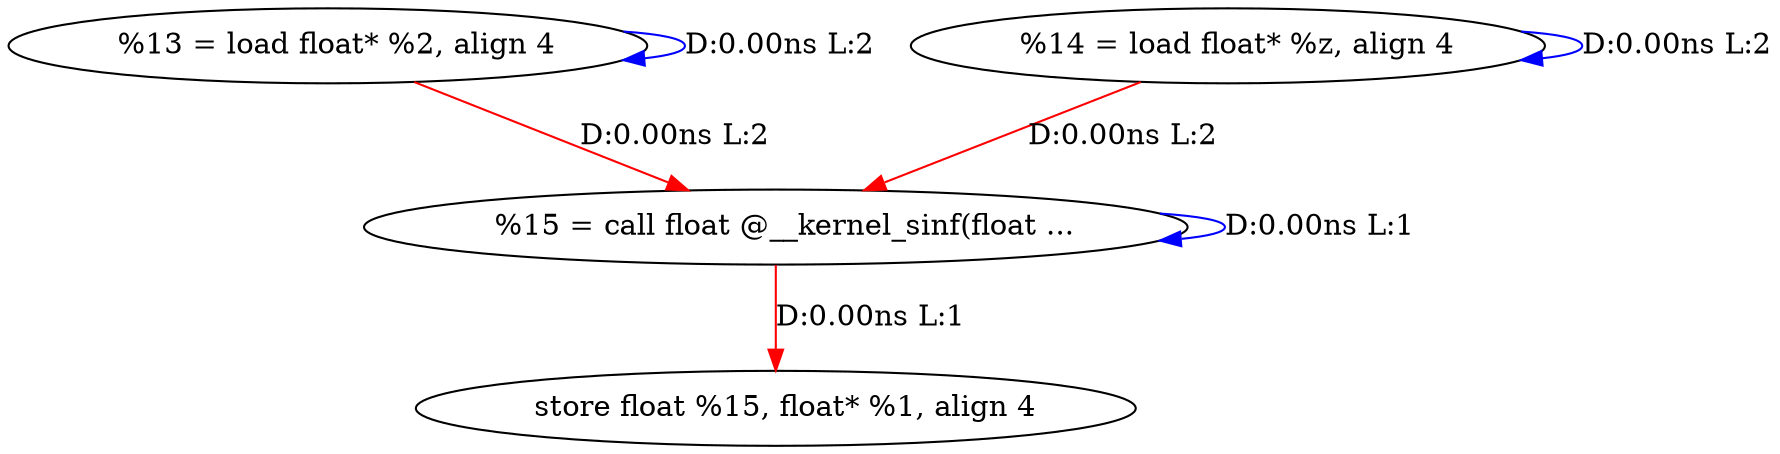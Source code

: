 digraph {
Node0x2ea7f80[label="  %13 = load float* %2, align 4"];
Node0x2ea7f80 -> Node0x2ea7f80[label="D:0.00ns L:2",color=blue];
Node0x2ea8140[label="  %15 = call float @__kernel_sinf(float ..."];
Node0x2ea7f80 -> Node0x2ea8140[label="D:0.00ns L:2",color=red];
Node0x2ea8060[label="  %14 = load float* %z, align 4"];
Node0x2ea8060 -> Node0x2ea8060[label="D:0.00ns L:2",color=blue];
Node0x2ea8060 -> Node0x2ea8140[label="D:0.00ns L:2",color=red];
Node0x2ea8140 -> Node0x2ea8140[label="D:0.00ns L:1",color=blue];
Node0x2ea8220[label="  store float %15, float* %1, align 4"];
Node0x2ea8140 -> Node0x2ea8220[label="D:0.00ns L:1",color=red];
}

